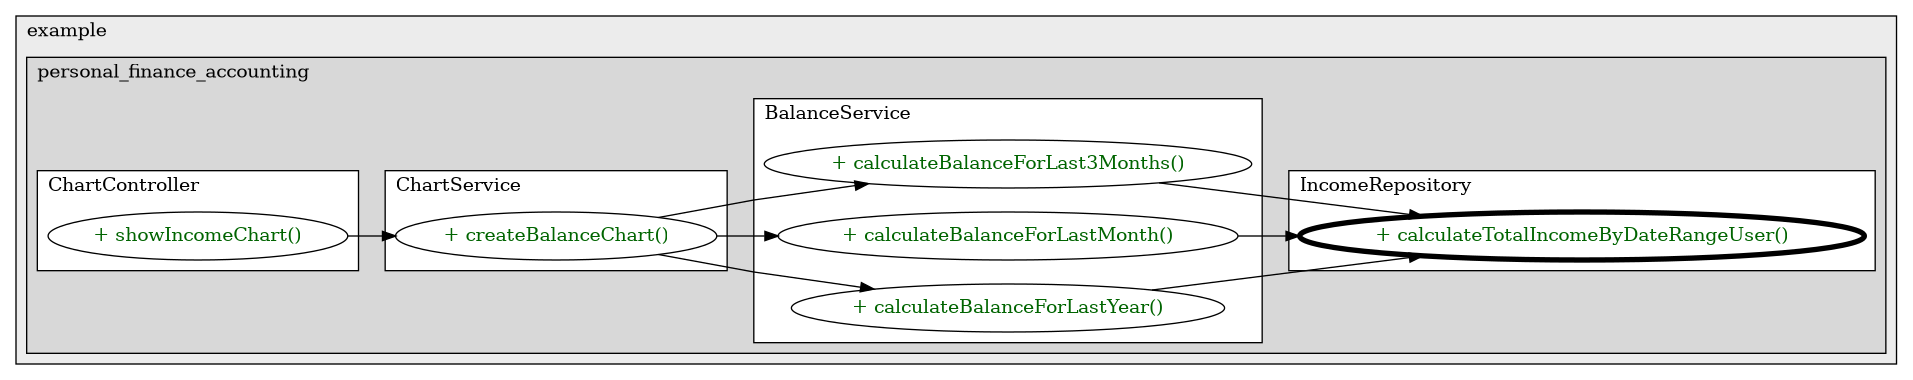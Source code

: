 @startuml

/' diagram meta data start
config=CallConfiguration;
{
  "rootMethod": "com.example.personal_finance_accounting.repository.IncomeRepository#calculateTotalIncomeByDateRangeUser(Date,Date,UserAccount)",
  "projectClassification": {
    "searchMode": "OpenProject", // OpenProject, AllProjects
    "includedProjects": "",
    "pathEndKeywords": "*.impl",
    "isClientPath": "",
    "isClientName": "",
    "isTestPath": "",
    "isTestName": "",
    "isMappingPath": "",
    "isMappingName": "",
    "isDataAccessPath": "",
    "isDataAccessName": "",
    "isDataStructurePath": "",
    "isDataStructureName": "",
    "isInterfaceStructuresPath": "",
    "isInterfaceStructuresName": "",
    "isEntryPointPath": "",
    "isEntryPointName": "",
    "treatFinalFieldsAsMandatory": false
  },
  "graphRestriction": {
    "classPackageExcludeFilter": "",
    "classPackageIncludeFilter": "",
    "classNameExcludeFilter": "",
    "classNameIncludeFilter": "",
    "methodNameExcludeFilter": "",
    "methodNameIncludeFilter": "",
    "removeByInheritance": "", // inheritance/annotation based filtering is done in a second step
    "removeByAnnotation": "",
    "removeByClassPackage": "", // cleanup the graph after inheritance/annotation based filtering is done
    "removeByClassName": "",
    "cutMappings": false,
    "cutEnum": true,
    "cutTests": true,
    "cutClient": true,
    "cutDataAccess": true,
    "cutInterfaceStructures": true,
    "cutDataStructures": true,
    "cutGetterAndSetter": true,
    "cutConstructors": true
  },
  "graphTraversal": {
    "forwardDepth": 3,
    "backwardDepth": 3,
    "classPackageExcludeFilter": "",
    "classPackageIncludeFilter": "",
    "classNameExcludeFilter": "",
    "classNameIncludeFilter": "",
    "methodNameExcludeFilter": "",
    "methodNameIncludeFilter": "",
    "hideMappings": false,
    "hideDataStructures": false,
    "hidePrivateMethods": true,
    "hideInterfaceCalls": true, // indirection: implementation -> interface (is hidden) -> implementation
    "onlyShowApplicationEntryPoints": false, // root node is included
    "useMethodCallsForStructureDiagram": "ForwardOnly" // ForwardOnly, BothDirections, No
  },
  "details": {
    "aggregation": "GroupByClass", // ByClass, GroupByClass, None
    "showMethodParametersTypes": false,
    "showMethodParametersNames": false,
    "showMethodReturnType": false,
    "showPackageLevels": 2,
    "showCallOrder": false,
    "edgeMode": "MethodsOnly", // TypesOnly, MethodsOnly, TypesAndMethods, MethodsAndDirectTypeUsage
    "showDetailedClassStructure": false
  },
  "rootClass": "com.example.personal_finance_accounting.repository.IncomeRepository",
  "extensionCallbackMethod": "" // qualified.class.name#methodName - signature: public static String method(String)
}
diagram meta data end '/



digraph g {
    rankdir="LR"
    splines=polyline
    

'nodes 
subgraph cluster_1322970774 { 
   	label=example
	labeljust=l
	fillcolor="#ececec"
	style=filled
   
   subgraph cluster_1425356277 { 
   	label=personal_finance_accounting
	labeljust=l
	fillcolor="#d8d8d8"
	style=filled
   
   subgraph cluster_1864864434 { 
   	label=ChartController
	labeljust=l
	fillcolor=white
	style=filled
   
   ChartController1941979458XXXshowIncomeChart56750613[
	label="+ showIncomeChart()"
	style=filled
	fillcolor=white
	tooltip="ChartController

null"
	fontcolor=darkgreen
];
} 

subgraph cluster_213967402 { 
   	label=ChartService
	labeljust=l
	fillcolor=white
	style=filled
   
   ChartService1999190735XXXcreateBalanceChart2039734847[
	label="+ createBalanceChart()"
	style=filled
	fillcolor=white
	tooltip="ChartService

null"
	fontcolor=darkgreen
];
} 

subgraph cluster_751597775 { 
   	label=IncomeRepository
	labeljust=l
	fillcolor=white
	style=filled
   
   IncomeRepository1039615760XXXcalculateTotalIncomeByDateRangeUser1792010046[
	label="+ calculateTotalIncomeByDateRangeUser()"
	style=filled
	fillcolor=white
	tooltip="IncomeRepository

null"
	penwidth=4
	fontcolor=darkgreen
];
} 

subgraph cluster_807440728 { 
   	label=BalanceService
	labeljust=l
	fillcolor=white
	style=filled
   
   BalanceService1999190735XXXcalculateBalanceForLast3Months188683202[
	label="+ calculateBalanceForLast3Months()"
	style=filled
	fillcolor=white
	tooltip="BalanceService

null"
	fontcolor=darkgreen
];

BalanceService1999190735XXXcalculateBalanceForLastMonth188683202[
	label="+ calculateBalanceForLastMonth()"
	style=filled
	fillcolor=white
	tooltip="BalanceService

null"
	fontcolor=darkgreen
];

BalanceService1999190735XXXcalculateBalanceForLastYear188683202[
	label="+ calculateBalanceForLastYear()"
	style=filled
	fillcolor=white
	tooltip="BalanceService

null"
	fontcolor=darkgreen
];
} 
} 
} 

'edges    
BalanceService1999190735XXXcalculateBalanceForLast3Months188683202 -> IncomeRepository1039615760XXXcalculateTotalIncomeByDateRangeUser1792010046;
BalanceService1999190735XXXcalculateBalanceForLastMonth188683202 -> IncomeRepository1039615760XXXcalculateTotalIncomeByDateRangeUser1792010046;
BalanceService1999190735XXXcalculateBalanceForLastYear188683202 -> IncomeRepository1039615760XXXcalculateTotalIncomeByDateRangeUser1792010046;
ChartController1941979458XXXshowIncomeChart56750613 -> ChartService1999190735XXXcreateBalanceChart2039734847;
ChartService1999190735XXXcreateBalanceChart2039734847 -> BalanceService1999190735XXXcalculateBalanceForLast3Months188683202;
ChartService1999190735XXXcreateBalanceChart2039734847 -> BalanceService1999190735XXXcalculateBalanceForLastMonth188683202;
ChartService1999190735XXXcreateBalanceChart2039734847 -> BalanceService1999190735XXXcalculateBalanceForLastYear188683202;
    
}
@enduml